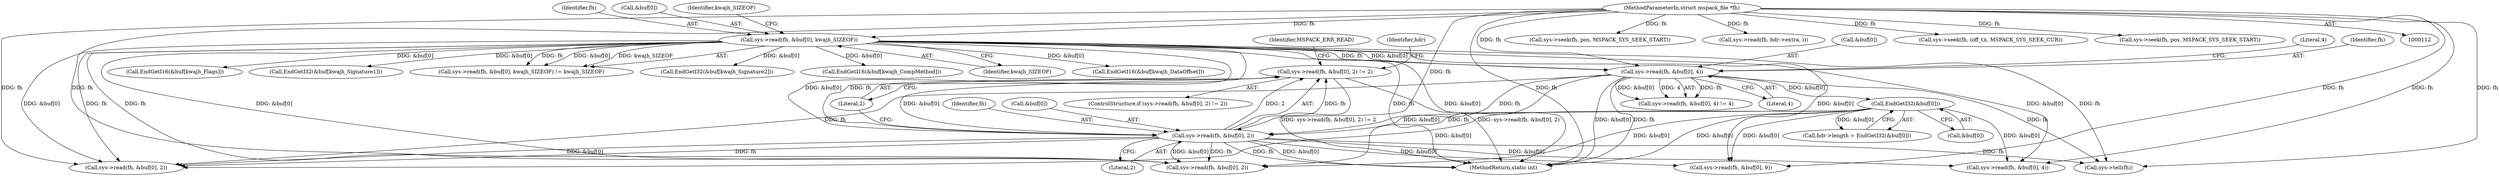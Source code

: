 digraph "0_libmspack_0b0ef9344255ff5acfac6b7af09198ac9c9756c8@API" {
"1000238" [label="(Call,sys->read(fh, &buf[0], 2) != 2)"];
"1000239" [label="(Call,sys->read(fh, &buf[0], 2))"];
"1000211" [label="(Call,sys->read(fh, &buf[0], 4))"];
"1000121" [label="(Call,sys->read(fh, &buf[0], kwajh_SIZEOF))"];
"1000114" [label="(MethodParameterIn,struct mspack_file *fh)"];
"1000225" [label="(Call,EndGetI32(&buf[0]))"];
"1000327" [label="(Call,sys->read(fh, &buf[0], 9))"];
"1000512" [label="(MethodReturn,static int)"];
"1000128" [label="(Identifier,kwajh_SIZEOF)"];
"1000258" [label="(Call,sys->read(fh, &buf[0], 2))"];
"1000122" [label="(Identifier,fh)"];
"1000246" [label="(Literal,2)"];
"1000221" [label="(Call,hdr->length = EndGetI32(&buf[0]))"];
"1000177" [label="(Call,EndGetI16(&buf[kwajh_Flags]))"];
"1000252" [label="(Identifier,hdr)"];
"1000212" [label="(Identifier,fh)"];
"1000137" [label="(Call,EndGetI32(&buf[kwajh_Signature1]))"];
"1000225" [label="(Call,EndGetI32(&buf[0]))"];
"1000248" [label="(Identifier,MSPACK_ERR_READ)"];
"1000213" [label="(Call,&buf[0])"];
"1000210" [label="(Call,sys->read(fh, &buf[0], 4) != 4)"];
"1000120" [label="(Call,sys->read(fh, &buf[0], kwajh_SIZEOF) != kwajh_SIZEOF)"];
"1000369" [label="(Call,sys->seek(fh, pos, MSPACK_SYS_SEEK_START))"];
"1000211" [label="(Call,sys->read(fh, &buf[0], 4))"];
"1000245" [label="(Literal,2)"];
"1000237" [label="(ControlStructure,if (sys->read(fh, &buf[0], 2) != 2))"];
"1000217" [label="(Literal,4)"];
"1000146" [label="(Call,EndGetI32(&buf[kwajh_Signature2]))"];
"1000240" [label="(Identifier,fh)"];
"1000159" [label="(Call,EndGetI16(&buf[kwajh_CompMethod]))"];
"1000489" [label="(Call,sys->read(fh, hdr->extra, i))"];
"1000127" [label="(Identifier,kwajh_SIZEOF)"];
"1000168" [label="(Call,EndGetI16(&buf[kwajh_DataOffset]))"];
"1000241" [label="(Call,&buf[0])"];
"1000238" [label="(Call,sys->read(fh, &buf[0], 2) != 2)"];
"1000450" [label="(Call,sys->read(fh, &buf[0], 2))"];
"1000226" [label="(Call,&buf[0])"];
"1000114" [label="(MethodParameterIn,struct mspack_file *fh)"];
"1000276" [label="(Call,sys->seek(fh, (off_t)i, MSPACK_SYS_SEEK_CUR))"];
"1000218" [label="(Literal,4)"];
"1000431" [label="(Call,sys->seek(fh, pos, MSPACK_SYS_SEEK_START))"];
"1000389" [label="(Call,sys->read(fh, &buf[0], 4))"];
"1000121" [label="(Call,sys->read(fh, &buf[0], kwajh_SIZEOF))"];
"1000239" [label="(Call,sys->read(fh, &buf[0], 2))"];
"1000123" [label="(Call,&buf[0])"];
"1000296" [label="(Call,sys->tell(fh))"];
"1000238" -> "1000237"  [label="AST: "];
"1000238" -> "1000246"  [label="CFG: "];
"1000239" -> "1000238"  [label="AST: "];
"1000246" -> "1000238"  [label="AST: "];
"1000248" -> "1000238"  [label="CFG: "];
"1000252" -> "1000238"  [label="CFG: "];
"1000238" -> "1000512"  [label="DDG: sys->read(fh, &buf[0], 2)"];
"1000238" -> "1000512"  [label="DDG: sys->read(fh, &buf[0], 2) != 2"];
"1000239" -> "1000238"  [label="DDG: fh"];
"1000239" -> "1000238"  [label="DDG: &buf[0]"];
"1000239" -> "1000238"  [label="DDG: 2"];
"1000239" -> "1000245"  [label="CFG: "];
"1000240" -> "1000239"  [label="AST: "];
"1000241" -> "1000239"  [label="AST: "];
"1000245" -> "1000239"  [label="AST: "];
"1000246" -> "1000239"  [label="CFG: "];
"1000239" -> "1000512"  [label="DDG: fh"];
"1000239" -> "1000512"  [label="DDG: &buf[0]"];
"1000211" -> "1000239"  [label="DDG: fh"];
"1000121" -> "1000239"  [label="DDG: fh"];
"1000121" -> "1000239"  [label="DDG: &buf[0]"];
"1000114" -> "1000239"  [label="DDG: fh"];
"1000225" -> "1000239"  [label="DDG: &buf[0]"];
"1000239" -> "1000258"  [label="DDG: fh"];
"1000239" -> "1000258"  [label="DDG: &buf[0]"];
"1000239" -> "1000296"  [label="DDG: fh"];
"1000239" -> "1000327"  [label="DDG: &buf[0]"];
"1000239" -> "1000389"  [label="DDG: &buf[0]"];
"1000239" -> "1000450"  [label="DDG: fh"];
"1000239" -> "1000450"  [label="DDG: &buf[0]"];
"1000211" -> "1000210"  [label="AST: "];
"1000211" -> "1000217"  [label="CFG: "];
"1000212" -> "1000211"  [label="AST: "];
"1000213" -> "1000211"  [label="AST: "];
"1000217" -> "1000211"  [label="AST: "];
"1000218" -> "1000211"  [label="CFG: "];
"1000211" -> "1000512"  [label="DDG: fh"];
"1000211" -> "1000512"  [label="DDG: &buf[0]"];
"1000211" -> "1000210"  [label="DDG: fh"];
"1000211" -> "1000210"  [label="DDG: &buf[0]"];
"1000211" -> "1000210"  [label="DDG: 4"];
"1000121" -> "1000211"  [label="DDG: fh"];
"1000121" -> "1000211"  [label="DDG: &buf[0]"];
"1000114" -> "1000211"  [label="DDG: fh"];
"1000211" -> "1000225"  [label="DDG: &buf[0]"];
"1000211" -> "1000258"  [label="DDG: fh"];
"1000211" -> "1000296"  [label="DDG: fh"];
"1000211" -> "1000450"  [label="DDG: fh"];
"1000121" -> "1000120"  [label="AST: "];
"1000121" -> "1000127"  [label="CFG: "];
"1000122" -> "1000121"  [label="AST: "];
"1000123" -> "1000121"  [label="AST: "];
"1000127" -> "1000121"  [label="AST: "];
"1000128" -> "1000121"  [label="CFG: "];
"1000121" -> "1000512"  [label="DDG: &buf[0]"];
"1000121" -> "1000512"  [label="DDG: fh"];
"1000121" -> "1000120"  [label="DDG: fh"];
"1000121" -> "1000120"  [label="DDG: &buf[0]"];
"1000121" -> "1000120"  [label="DDG: kwajh_SIZEOF"];
"1000114" -> "1000121"  [label="DDG: fh"];
"1000121" -> "1000137"  [label="DDG: &buf[0]"];
"1000121" -> "1000146"  [label="DDG: &buf[0]"];
"1000121" -> "1000159"  [label="DDG: &buf[0]"];
"1000121" -> "1000168"  [label="DDG: &buf[0]"];
"1000121" -> "1000177"  [label="DDG: &buf[0]"];
"1000121" -> "1000258"  [label="DDG: fh"];
"1000121" -> "1000258"  [label="DDG: &buf[0]"];
"1000121" -> "1000296"  [label="DDG: fh"];
"1000121" -> "1000327"  [label="DDG: &buf[0]"];
"1000121" -> "1000389"  [label="DDG: &buf[0]"];
"1000121" -> "1000450"  [label="DDG: fh"];
"1000121" -> "1000450"  [label="DDG: &buf[0]"];
"1000114" -> "1000112"  [label="AST: "];
"1000114" -> "1000512"  [label="DDG: fh"];
"1000114" -> "1000258"  [label="DDG: fh"];
"1000114" -> "1000276"  [label="DDG: fh"];
"1000114" -> "1000296"  [label="DDG: fh"];
"1000114" -> "1000327"  [label="DDG: fh"];
"1000114" -> "1000369"  [label="DDG: fh"];
"1000114" -> "1000389"  [label="DDG: fh"];
"1000114" -> "1000431"  [label="DDG: fh"];
"1000114" -> "1000450"  [label="DDG: fh"];
"1000114" -> "1000489"  [label="DDG: fh"];
"1000225" -> "1000221"  [label="AST: "];
"1000225" -> "1000226"  [label="CFG: "];
"1000226" -> "1000225"  [label="AST: "];
"1000221" -> "1000225"  [label="CFG: "];
"1000225" -> "1000512"  [label="DDG: &buf[0]"];
"1000225" -> "1000221"  [label="DDG: &buf[0]"];
"1000225" -> "1000258"  [label="DDG: &buf[0]"];
"1000225" -> "1000327"  [label="DDG: &buf[0]"];
"1000225" -> "1000389"  [label="DDG: &buf[0]"];
"1000225" -> "1000450"  [label="DDG: &buf[0]"];
}
